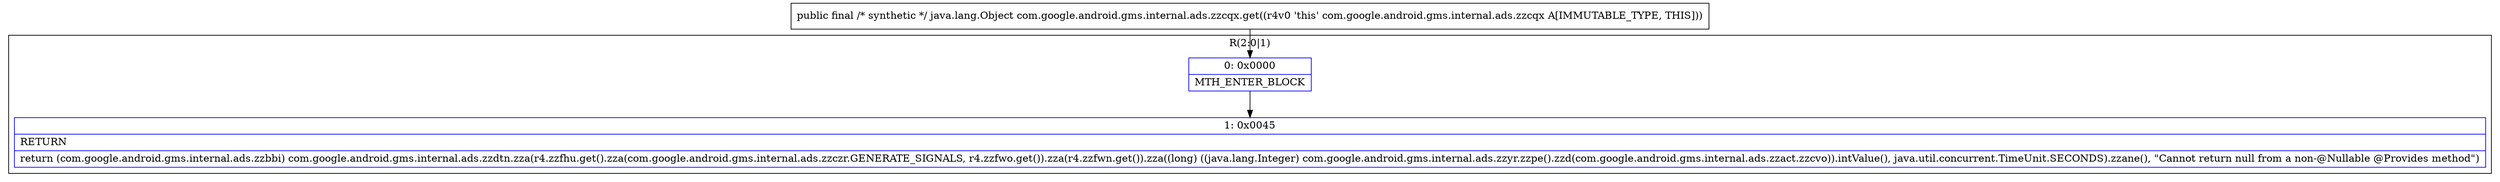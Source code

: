 digraph "CFG forcom.google.android.gms.internal.ads.zzcqx.get()Ljava\/lang\/Object;" {
subgraph cluster_Region_93757811 {
label = "R(2:0|1)";
node [shape=record,color=blue];
Node_0 [shape=record,label="{0\:\ 0x0000|MTH_ENTER_BLOCK\l}"];
Node_1 [shape=record,label="{1\:\ 0x0045|RETURN\l|return (com.google.android.gms.internal.ads.zzbbi) com.google.android.gms.internal.ads.zzdtn.zza(r4.zzfhu.get().zza(com.google.android.gms.internal.ads.zzczr.GENERATE_SIGNALS, r4.zzfwo.get()).zza(r4.zzfwn.get()).zza((long) ((java.lang.Integer) com.google.android.gms.internal.ads.zzyr.zzpe().zzd(com.google.android.gms.internal.ads.zzact.zzcvo)).intValue(), java.util.concurrent.TimeUnit.SECONDS).zzane(), \"Cannot return null from a non\-@Nullable @Provides method\")\l}"];
}
MethodNode[shape=record,label="{public final \/* synthetic *\/ java.lang.Object com.google.android.gms.internal.ads.zzcqx.get((r4v0 'this' com.google.android.gms.internal.ads.zzcqx A[IMMUTABLE_TYPE, THIS])) }"];
MethodNode -> Node_0;
Node_0 -> Node_1;
}

